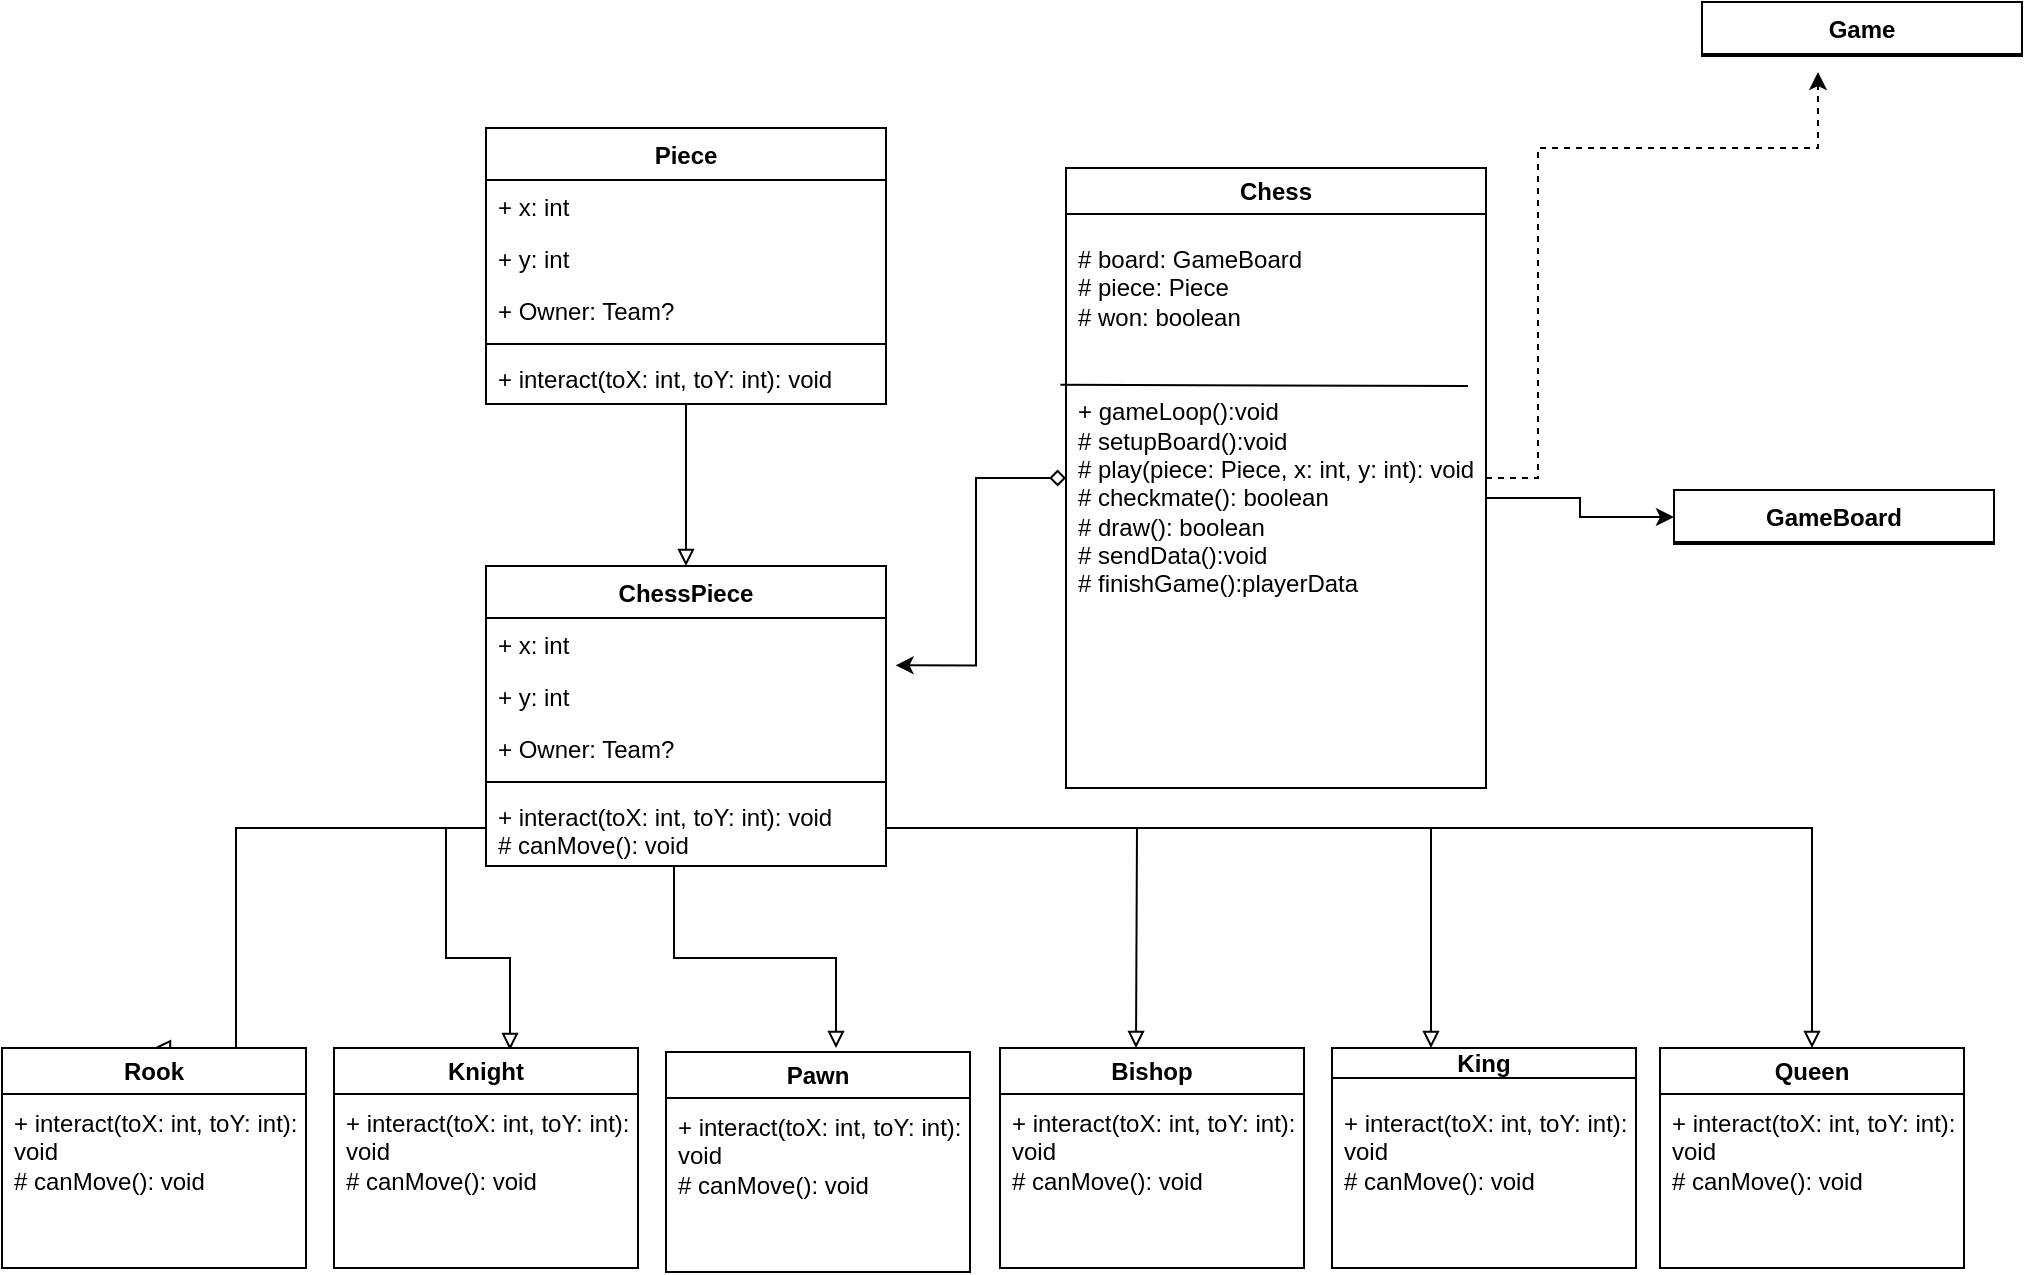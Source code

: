 <mxfile version="26.1.0">
  <diagram name="Page-1" id="TQS2BKBkzHY2dqiEg4f4">
    <mxGraphModel dx="955" dy="517" grid="0" gridSize="10" guides="1" tooltips="1" connect="1" arrows="1" fold="1" page="1" pageScale="1" pageWidth="1169" pageHeight="827" math="0" shadow="0">
      <root>
        <mxCell id="0" />
        <mxCell id="1" parent="0" />
        <mxCell id="P7IH0sFEeig7ZeL8GjOl-45" style="edgeStyle=orthogonalEdgeStyle;rounded=0;orthogonalLoop=1;jettySize=auto;html=1;dashed=1;" parent="1" source="P7IH0sFEeig7ZeL8GjOl-1" edge="1">
          <mxGeometry relative="1" as="geometry">
            <mxPoint x="1006" y="89" as="targetPoint" />
            <Array as="points">
              <mxPoint x="866" y="292" />
              <mxPoint x="866" y="127" />
              <mxPoint x="1006" y="127" />
            </Array>
          </mxGeometry>
        </mxCell>
        <mxCell id="P7IH0sFEeig7ZeL8GjOl-1" value="Chess" style="swimlane;whiteSpace=wrap;html=1;glass=0;swimlaneLine=1;startSize=23;" parent="1" vertex="1">
          <mxGeometry x="630" y="137" width="210" height="310" as="geometry" />
        </mxCell>
        <mxCell id="P7IH0sFEeig7ZeL8GjOl-2" value="" style="endArrow=none;html=1;rounded=0;exitX=0.021;exitY=0.88;exitDx=0;exitDy=0;exitPerimeter=0;" parent="P7IH0sFEeig7ZeL8GjOl-1" edge="1">
          <mxGeometry width="50" height="50" relative="1" as="geometry">
            <mxPoint x="-2.8" y="108.4" as="sourcePoint" />
            <mxPoint x="201" y="109" as="targetPoint" />
          </mxGeometry>
        </mxCell>
        <mxCell id="P7IH0sFEeig7ZeL8GjOl-3" value="&lt;div&gt;&lt;br&gt;&lt;/div&gt;# board: GameBoard&lt;div&gt;&lt;span style=&quot;background-color: transparent; color: light-dark(rgb(0, 0, 0), rgb(255, 255, 255));&quot;&gt;# piece: Piece&lt;/span&gt;&lt;/div&gt;&lt;div&gt;&lt;span style=&quot;background-color: transparent; color: light-dark(rgb(0, 0, 0), rgb(255, 255, 255));&quot;&gt;# won: boolean&lt;/span&gt;&lt;/div&gt;&lt;div&gt;&lt;div&gt;&lt;br&gt;&lt;/div&gt;&lt;/div&gt;" style="text;align=left;verticalAlign=middle;spacingLeft=4;spacingRight=4;overflow=hidden;points=[[0,0.5],[1,0.5]];portConstraint=eastwest;rotatable=0;whiteSpace=wrap;html=1;" parent="P7IH0sFEeig7ZeL8GjOl-1" vertex="1">
          <mxGeometry y="10" width="200" height="100" as="geometry" />
        </mxCell>
        <mxCell id="P7IH0sFEeig7ZeL8GjOl-4" value="&lt;span style=&quot;background-color: transparent; color: light-dark(rgb(0, 0, 0), rgb(255, 255, 255));&quot;&gt;+ gameLoop():void&lt;/span&gt;&lt;br&gt;&lt;span style=&quot;background-color: transparent; color: light-dark(rgb(0, 0, 0), rgb(255, 255, 255));&quot;&gt;# setupBoard():void&lt;/span&gt;&lt;br&gt;&lt;span style=&quot;background-color: transparent; color: light-dark(rgb(0, 0, 0), rgb(255, 255, 255));&quot;&gt;# play(piece: Piece, x: int, y: int): void&lt;/span&gt;&lt;div&gt;&lt;span style=&quot;color: light-dark(rgb(0, 0, 0), rgb(255, 255, 255)); background-color: transparent;&quot;&gt;# checkmate(): boolean&lt;/span&gt;&lt;br&gt;&lt;span style=&quot;color: light-dark(rgb(0, 0, 0), rgb(255, 255, 255)); background-color: transparent;&quot;&gt;# draw(): boolean&lt;/span&gt;&lt;/div&gt;&lt;div&gt;# sendData():void&lt;/div&gt;&lt;div&gt;&lt;span style=&quot;background-color: transparent; color: light-dark(rgb(0, 0, 0), rgb(255, 255, 255));&quot;&gt;# finishGame():playerData&lt;/span&gt;&lt;/div&gt;" style="text;strokeColor=none;fillColor=none;align=left;verticalAlign=middle;spacingLeft=4;spacingRight=4;overflow=hidden;points=[[0,0.5],[1,0.5]];portConstraint=eastwest;rotatable=0;whiteSpace=wrap;html=1;" parent="P7IH0sFEeig7ZeL8GjOl-1" vertex="1">
          <mxGeometry y="80" width="210" height="170" as="geometry" />
        </mxCell>
        <mxCell id="P7IH0sFEeig7ZeL8GjOl-5" style="edgeStyle=orthogonalEdgeStyle;rounded=0;orthogonalLoop=1;jettySize=auto;html=1;entryX=0.5;entryY=0;entryDx=0;entryDy=0;endArrow=block;endFill=0;" parent="1" source="P7IH0sFEeig7ZeL8GjOl-6" target="P7IH0sFEeig7ZeL8GjOl-12" edge="1">
          <mxGeometry relative="1" as="geometry" />
        </mxCell>
        <mxCell id="P7IH0sFEeig7ZeL8GjOl-6" value="Piece" style="swimlane;fontStyle=1;align=center;verticalAlign=top;childLayout=stackLayout;horizontal=1;startSize=26;horizontalStack=0;resizeParent=1;resizeParentMax=0;resizeLast=0;collapsible=1;marginBottom=0;whiteSpace=wrap;html=1;" parent="1" vertex="1">
          <mxGeometry x="340" y="117" width="200" height="138" as="geometry" />
        </mxCell>
        <mxCell id="P7IH0sFEeig7ZeL8GjOl-7" value="+ x: int" style="text;strokeColor=none;fillColor=none;align=left;verticalAlign=top;spacingLeft=4;spacingRight=4;overflow=hidden;rotatable=0;points=[[0,0.5],[1,0.5]];portConstraint=eastwest;whiteSpace=wrap;html=1;" parent="P7IH0sFEeig7ZeL8GjOl-6" vertex="1">
          <mxGeometry y="26" width="200" height="26" as="geometry" />
        </mxCell>
        <mxCell id="P7IH0sFEeig7ZeL8GjOl-8" value="+ y: int" style="text;strokeColor=none;fillColor=none;align=left;verticalAlign=top;spacingLeft=4;spacingRight=4;overflow=hidden;rotatable=0;points=[[0,0.5],[1,0.5]];portConstraint=eastwest;whiteSpace=wrap;html=1;" parent="P7IH0sFEeig7ZeL8GjOl-6" vertex="1">
          <mxGeometry y="52" width="200" height="26" as="geometry" />
        </mxCell>
        <mxCell id="P7IH0sFEeig7ZeL8GjOl-9" value="+ Owner: Team?" style="text;strokeColor=none;fillColor=none;align=left;verticalAlign=top;spacingLeft=4;spacingRight=4;overflow=hidden;rotatable=0;points=[[0,0.5],[1,0.5]];portConstraint=eastwest;whiteSpace=wrap;html=1;" parent="P7IH0sFEeig7ZeL8GjOl-6" vertex="1">
          <mxGeometry y="78" width="200" height="26" as="geometry" />
        </mxCell>
        <mxCell id="P7IH0sFEeig7ZeL8GjOl-10" value="" style="line;strokeWidth=1;fillColor=none;align=left;verticalAlign=middle;spacingTop=-1;spacingLeft=3;spacingRight=3;rotatable=0;labelPosition=right;points=[];portConstraint=eastwest;strokeColor=inherit;" parent="P7IH0sFEeig7ZeL8GjOl-6" vertex="1">
          <mxGeometry y="104" width="200" height="8" as="geometry" />
        </mxCell>
        <mxCell id="P7IH0sFEeig7ZeL8GjOl-11" value="+ interact(toX: int, toY: int): void" style="text;strokeColor=none;fillColor=none;align=left;verticalAlign=top;spacingLeft=4;spacingRight=4;overflow=hidden;rotatable=0;points=[[0,0.5],[1,0.5]];portConstraint=eastwest;whiteSpace=wrap;html=1;" parent="P7IH0sFEeig7ZeL8GjOl-6" vertex="1">
          <mxGeometry y="112" width="200" height="26" as="geometry" />
        </mxCell>
        <mxCell id="P7IH0sFEeig7ZeL8GjOl-29" style="edgeStyle=orthogonalEdgeStyle;rounded=0;orthogonalLoop=1;jettySize=auto;html=1;entryX=0.5;entryY=0;entryDx=0;entryDy=0;endArrow=block;endFill=0;" parent="1" source="P7IH0sFEeig7ZeL8GjOl-12" target="P7IH0sFEeig7ZeL8GjOl-20" edge="1">
          <mxGeometry relative="1" as="geometry">
            <Array as="points">
              <mxPoint x="215" y="467" />
            </Array>
          </mxGeometry>
        </mxCell>
        <mxCell id="P7IH0sFEeig7ZeL8GjOl-35" style="edgeStyle=orthogonalEdgeStyle;rounded=0;orthogonalLoop=1;jettySize=auto;html=1;endArrow=block;endFill=0;" parent="1" source="P7IH0sFEeig7ZeL8GjOl-12" edge="1">
          <mxGeometry relative="1" as="geometry">
            <Array as="points">
              <mxPoint x="434" y="532" />
              <mxPoint x="515" y="532" />
            </Array>
            <mxPoint x="515.0" y="577" as="targetPoint" />
          </mxGeometry>
        </mxCell>
        <mxCell id="P7IH0sFEeig7ZeL8GjOl-12" value="ChessPiece" style="swimlane;fontStyle=1;align=center;verticalAlign=top;childLayout=stackLayout;horizontal=1;startSize=26;horizontalStack=0;resizeParent=1;resizeParentMax=0;resizeLast=0;collapsible=1;marginBottom=0;whiteSpace=wrap;html=1;" parent="1" vertex="1">
          <mxGeometry x="340" y="336" width="200" height="150" as="geometry" />
        </mxCell>
        <mxCell id="P7IH0sFEeig7ZeL8GjOl-13" value="+ x: int" style="text;strokeColor=none;fillColor=none;align=left;verticalAlign=top;spacingLeft=4;spacingRight=4;overflow=hidden;rotatable=0;points=[[0,0.5],[1,0.5]];portConstraint=eastwest;whiteSpace=wrap;html=1;" parent="P7IH0sFEeig7ZeL8GjOl-12" vertex="1">
          <mxGeometry y="26" width="200" height="26" as="geometry" />
        </mxCell>
        <mxCell id="P7IH0sFEeig7ZeL8GjOl-14" value="+ y: int" style="text;strokeColor=none;fillColor=none;align=left;verticalAlign=top;spacingLeft=4;spacingRight=4;overflow=hidden;rotatable=0;points=[[0,0.5],[1,0.5]];portConstraint=eastwest;whiteSpace=wrap;html=1;" parent="P7IH0sFEeig7ZeL8GjOl-12" vertex="1">
          <mxGeometry y="52" width="200" height="26" as="geometry" />
        </mxCell>
        <mxCell id="P7IH0sFEeig7ZeL8GjOl-15" value="+ Owner: Team?" style="text;strokeColor=none;fillColor=none;align=left;verticalAlign=top;spacingLeft=4;spacingRight=4;overflow=hidden;rotatable=0;points=[[0,0.5],[1,0.5]];portConstraint=eastwest;whiteSpace=wrap;html=1;" parent="P7IH0sFEeig7ZeL8GjOl-12" vertex="1">
          <mxGeometry y="78" width="200" height="26" as="geometry" />
        </mxCell>
        <mxCell id="P7IH0sFEeig7ZeL8GjOl-16" value="" style="line;strokeWidth=1;fillColor=none;align=left;verticalAlign=middle;spacingTop=-1;spacingLeft=3;spacingRight=3;rotatable=0;labelPosition=right;points=[];portConstraint=eastwest;strokeColor=inherit;" parent="P7IH0sFEeig7ZeL8GjOl-12" vertex="1">
          <mxGeometry y="104" width="200" height="8" as="geometry" />
        </mxCell>
        <mxCell id="P7IH0sFEeig7ZeL8GjOl-17" value="+ interact(toX: int, toY: int): void&lt;br&gt;&lt;div&gt;# canMove(): void&lt;/div&gt;" style="text;strokeColor=none;fillColor=none;align=left;verticalAlign=top;spacingLeft=4;spacingRight=4;overflow=hidden;rotatable=0;points=[[0,0.5],[1,0.5]];portConstraint=eastwest;whiteSpace=wrap;html=1;" parent="P7IH0sFEeig7ZeL8GjOl-12" vertex="1">
          <mxGeometry y="112" width="200" height="38" as="geometry" />
        </mxCell>
        <mxCell id="P7IH0sFEeig7ZeL8GjOl-18" style="edgeStyle=orthogonalEdgeStyle;rounded=0;orthogonalLoop=1;jettySize=auto;html=1;entryX=1.024;entryY=-0.09;entryDx=0;entryDy=0;entryPerimeter=0;startArrow=diamond;startFill=0;" parent="1" source="P7IH0sFEeig7ZeL8GjOl-1" target="P7IH0sFEeig7ZeL8GjOl-14" edge="1">
          <mxGeometry relative="1" as="geometry" />
        </mxCell>
        <mxCell id="P7IH0sFEeig7ZeL8GjOl-20" value="Rook" style="swimlane;whiteSpace=wrap;html=1;" parent="1" vertex="1">
          <mxGeometry x="98" y="577" width="152" height="110" as="geometry" />
        </mxCell>
        <mxCell id="Z-LV7YIg2j6OahkmeW1x-4" value="+ interact(toX: int, toY: int): void&lt;br&gt;&lt;div&gt;# canMove(): void&lt;/div&gt;" style="text;strokeColor=none;fillColor=none;align=left;verticalAlign=top;spacingLeft=4;spacingRight=4;overflow=hidden;rotatable=0;points=[[0,0.5],[1,0.5]];portConstraint=eastwest;whiteSpace=wrap;html=1;" vertex="1" parent="P7IH0sFEeig7ZeL8GjOl-20">
          <mxGeometry y="23.5" width="152" height="63" as="geometry" />
        </mxCell>
        <mxCell id="P7IH0sFEeig7ZeL8GjOl-31" style="edgeStyle=orthogonalEdgeStyle;rounded=0;orthogonalLoop=1;jettySize=auto;html=1;entryX=0.35;entryY=0.009;entryDx=0;entryDy=0;entryPerimeter=0;endArrow=block;endFill=0;" parent="1" source="P7IH0sFEeig7ZeL8GjOl-17" edge="1">
          <mxGeometry relative="1" as="geometry">
            <Array as="points">
              <mxPoint x="320" y="467" />
              <mxPoint x="320" y="532" />
              <mxPoint x="352" y="532" />
            </Array>
            <mxPoint x="352" y="577.99" as="targetPoint" />
          </mxGeometry>
        </mxCell>
        <mxCell id="P7IH0sFEeig7ZeL8GjOl-32" style="edgeStyle=orthogonalEdgeStyle;rounded=0;orthogonalLoop=1;jettySize=auto;html=1;entryX=0.5;entryY=0;entryDx=0;entryDy=0;endArrow=block;endFill=0;" parent="1" source="P7IH0sFEeig7ZeL8GjOl-17" edge="1">
          <mxGeometry relative="1" as="geometry">
            <mxPoint x="665" y="577" as="targetPoint" />
          </mxGeometry>
        </mxCell>
        <mxCell id="P7IH0sFEeig7ZeL8GjOl-33" style="edgeStyle=orthogonalEdgeStyle;rounded=0;orthogonalLoop=1;jettySize=auto;html=1;entryX=0.5;entryY=0;entryDx=0;entryDy=0;endArrow=block;endFill=0;" parent="1" source="P7IH0sFEeig7ZeL8GjOl-15" edge="1">
          <mxGeometry relative="1" as="geometry">
            <Array as="points">
              <mxPoint x="540" y="467" />
              <mxPoint x="813" y="467" />
            </Array>
            <mxPoint x="812.5" y="577" as="targetPoint" />
          </mxGeometry>
        </mxCell>
        <mxCell id="P7IH0sFEeig7ZeL8GjOl-42" value="Game" style="swimlane;fontStyle=1;align=center;verticalAlign=top;childLayout=stackLayout;horizontal=1;startSize=26;horizontalStack=0;resizeParent=1;resizeParentMax=0;resizeLast=0;collapsible=1;marginBottom=0;whiteSpace=wrap;html=1;" parent="1" vertex="1">
          <mxGeometry x="948" y="54" width="160" height="27" as="geometry" />
        </mxCell>
        <mxCell id="Z-LV7YIg2j6OahkmeW1x-5" value="Queen" style="swimlane;whiteSpace=wrap;html=1;" vertex="1" parent="1">
          <mxGeometry x="927" y="577" width="152" height="110" as="geometry" />
        </mxCell>
        <mxCell id="Z-LV7YIg2j6OahkmeW1x-6" value="+ interact(toX: int, toY: int): void&lt;br&gt;&lt;div&gt;# canMove(): void&lt;/div&gt;" style="text;strokeColor=none;fillColor=none;align=left;verticalAlign=top;spacingLeft=4;spacingRight=4;overflow=hidden;rotatable=0;points=[[0,0.5],[1,0.5]];portConstraint=eastwest;whiteSpace=wrap;html=1;" vertex="1" parent="Z-LV7YIg2j6OahkmeW1x-5">
          <mxGeometry y="23.5" width="152" height="63" as="geometry" />
        </mxCell>
        <mxCell id="Z-LV7YIg2j6OahkmeW1x-7" value="King" style="swimlane;whiteSpace=wrap;html=1;startSize=15;" vertex="1" parent="1">
          <mxGeometry x="763" y="577" width="152" height="110" as="geometry" />
        </mxCell>
        <mxCell id="Z-LV7YIg2j6OahkmeW1x-8" value="+ interact(toX: int, toY: int): void&lt;br&gt;&lt;div&gt;# canMove(): void&lt;/div&gt;" style="text;strokeColor=none;fillColor=none;align=left;verticalAlign=top;spacingLeft=4;spacingRight=4;overflow=hidden;rotatable=0;points=[[0,0.5],[1,0.5]];portConstraint=eastwest;whiteSpace=wrap;html=1;" vertex="1" parent="Z-LV7YIg2j6OahkmeW1x-7">
          <mxGeometry y="23.5" width="152" height="63" as="geometry" />
        </mxCell>
        <mxCell id="Z-LV7YIg2j6OahkmeW1x-9" value="Bishop" style="swimlane;whiteSpace=wrap;html=1;" vertex="1" parent="1">
          <mxGeometry x="597" y="577" width="152" height="110" as="geometry" />
        </mxCell>
        <mxCell id="Z-LV7YIg2j6OahkmeW1x-10" value="+ interact(toX: int, toY: int): void&lt;br&gt;&lt;div&gt;# canMove(): void&lt;/div&gt;" style="text;strokeColor=none;fillColor=none;align=left;verticalAlign=top;spacingLeft=4;spacingRight=4;overflow=hidden;rotatable=0;points=[[0,0.5],[1,0.5]];portConstraint=eastwest;whiteSpace=wrap;html=1;" vertex="1" parent="Z-LV7YIg2j6OahkmeW1x-9">
          <mxGeometry y="23.5" width="152" height="63" as="geometry" />
        </mxCell>
        <mxCell id="Z-LV7YIg2j6OahkmeW1x-11" value="Pawn" style="swimlane;whiteSpace=wrap;html=1;startSize=23;" vertex="1" parent="1">
          <mxGeometry x="430" y="579" width="152" height="110" as="geometry" />
        </mxCell>
        <mxCell id="Z-LV7YIg2j6OahkmeW1x-12" value="+ interact(toX: int, toY: int): void&lt;br&gt;&lt;div&gt;# canMove(): void&lt;/div&gt;" style="text;strokeColor=none;fillColor=none;align=left;verticalAlign=top;spacingLeft=4;spacingRight=4;overflow=hidden;rotatable=0;points=[[0,0.5],[1,0.5]];portConstraint=eastwest;whiteSpace=wrap;html=1;" vertex="1" parent="Z-LV7YIg2j6OahkmeW1x-11">
          <mxGeometry y="23.5" width="152" height="63" as="geometry" />
        </mxCell>
        <mxCell id="Z-LV7YIg2j6OahkmeW1x-13" value="Knight" style="swimlane;whiteSpace=wrap;html=1;" vertex="1" parent="1">
          <mxGeometry x="264" y="577" width="152" height="110" as="geometry" />
        </mxCell>
        <mxCell id="Z-LV7YIg2j6OahkmeW1x-14" value="+ interact(toX: int, toY: int): void&lt;br&gt;&lt;div&gt;# canMove(): void&lt;/div&gt;" style="text;strokeColor=none;fillColor=none;align=left;verticalAlign=top;spacingLeft=4;spacingRight=4;overflow=hidden;rotatable=0;points=[[0,0.5],[1,0.5]];portConstraint=eastwest;whiteSpace=wrap;html=1;" vertex="1" parent="Z-LV7YIg2j6OahkmeW1x-13">
          <mxGeometry y="23.5" width="152" height="63" as="geometry" />
        </mxCell>
        <mxCell id="Z-LV7YIg2j6OahkmeW1x-16" style="edgeStyle=orthogonalEdgeStyle;rounded=0;orthogonalLoop=1;jettySize=auto;html=1;entryX=0.5;entryY=0;entryDx=0;entryDy=0;endArrow=block;endFill=0;" edge="1" parent="1" source="P7IH0sFEeig7ZeL8GjOl-17" target="Z-LV7YIg2j6OahkmeW1x-5">
          <mxGeometry relative="1" as="geometry" />
        </mxCell>
        <mxCell id="Z-LV7YIg2j6OahkmeW1x-17" value="GameBoard" style="swimlane;fontStyle=1;align=center;verticalAlign=top;childLayout=stackLayout;horizontal=1;startSize=26;horizontalStack=0;resizeParent=1;resizeParentMax=0;resizeLast=0;collapsible=1;marginBottom=0;whiteSpace=wrap;html=1;" vertex="1" parent="1">
          <mxGeometry x="934" y="298" width="160" height="27" as="geometry" />
        </mxCell>
        <mxCell id="Z-LV7YIg2j6OahkmeW1x-19" style="edgeStyle=orthogonalEdgeStyle;rounded=0;orthogonalLoop=1;jettySize=auto;html=1;entryX=0;entryY=0.5;entryDx=0;entryDy=0;" edge="1" parent="1" source="P7IH0sFEeig7ZeL8GjOl-4" target="Z-LV7YIg2j6OahkmeW1x-17">
          <mxGeometry relative="1" as="geometry" />
        </mxCell>
      </root>
    </mxGraphModel>
  </diagram>
</mxfile>
